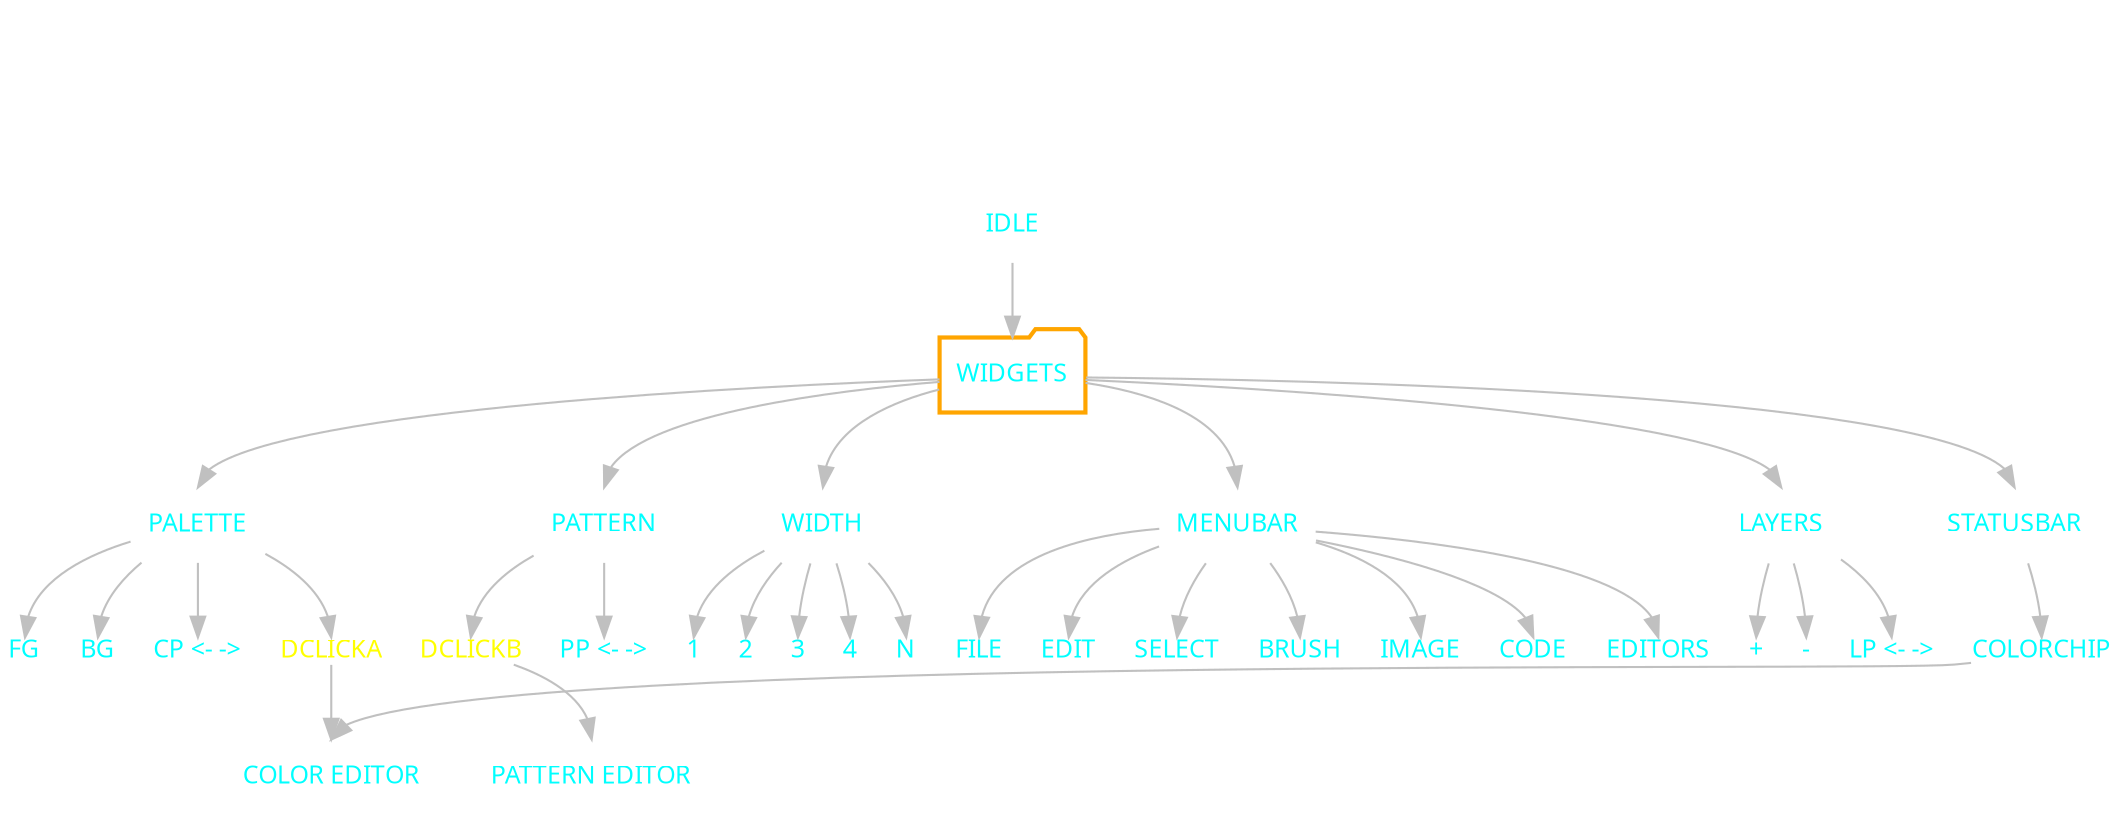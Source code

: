 digraph G {
    label=" \n DRAW UI WIDGETS STATES \n " labelloc=t labeljust=c
    ordering=out
    fontcolor=white fontsize=24.0 fontname="Fira Code Retina"
    splines=true
    bgcolor=transparent
	edge [
		color=gray arrowhead=none arrowtail=none
        headport=n

	];
  	node [
  		color=white shape=rect
  		fontname="Fira Code Retina", fontsize=12.0, fontcolor=cyan
  	]; 

    { node [shape=rect]; IDLE }
    { node [shape=folder color=orange penwidth=2]; WIDGETS }

    { edge [arrowtail=normal arrowhead=normal]; node [shape=rect];
        IDLE -> WIDGETS;
        WIDGETS -> PALETTE, PATTERN, WIDTH, MENUBAR, LAYERS, STATUSBAR;
        { node [shape=plain]; 
            PALETTE -> FG, BG, "CP <- ->"
            PALETTE -> { node [fontcolor=yellow]; DCLICKA } -> { node [shape=box3d]; "COLOR EDITOR" }
            PATTERN -> "PP <- ->"
            PATTERN -> { node [fontcolor=yellow]; DCLICKB } -> { node [shape=box3d]; "PATTERN EDITOR" }
            WIDTH -> 1, 2, 3, 4, N
            MENUBAR -> FILE, EDIT, SELECT, BRUSH, IMAGE, CODE, EDITORS
            LAYERS -> "+", "-", "LP <- ->"
            STATUSBAR -> COLORCHIP -> "COLOR EDITOR"
        }

    }
}

